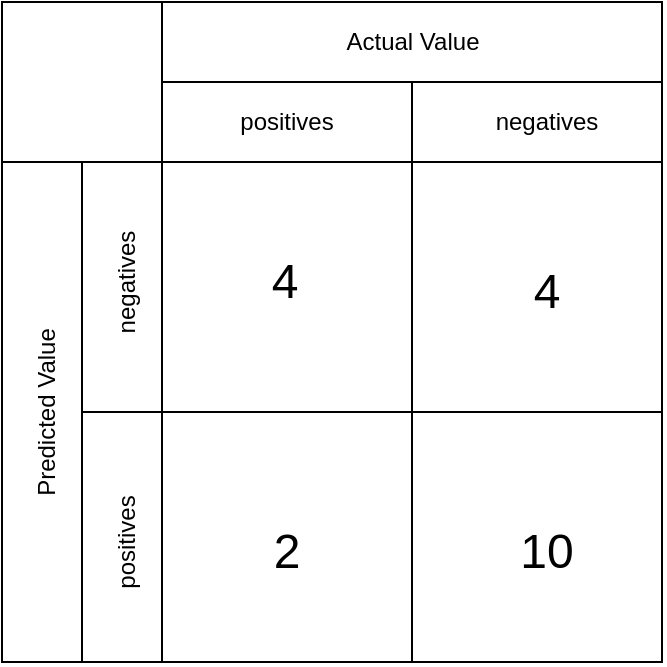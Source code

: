 <mxfile version="14.5.1" type="device"><diagram name="Page-1" id="90a13364-a465-7bf4-72fc-28e22215d7a0"><mxGraphModel dx="1011" dy="474" grid="1" gridSize="10" guides="1" tooltips="1" connect="1" arrows="1" fold="1" page="1" pageScale="1.5" pageWidth="1169" pageHeight="826" background="#ffffff" math="0" shadow="0"><root><mxCell id="0" style=";html=1;"/><mxCell id="1" style=";html=1;" parent="0"/><mxCell id="FkjZUjcKNyVIjZVQNshK-1" value="" style="rounded=0;whiteSpace=wrap;html=1;" vertex="1" parent="1"><mxGeometry x="320" y="240" width="250" height="250" as="geometry"/></mxCell><mxCell id="FkjZUjcKNyVIjZVQNshK-2" value="" style="rounded=0;whiteSpace=wrap;html=1;" vertex="1" parent="1"><mxGeometry x="240" y="160" width="330" height="80" as="geometry"/></mxCell><mxCell id="FkjZUjcKNyVIjZVQNshK-3" value="" style="rounded=0;whiteSpace=wrap;html=1;" vertex="1" parent="1"><mxGeometry x="240" y="240" width="80" height="250" as="geometry"/></mxCell><mxCell id="FkjZUjcKNyVIjZVQNshK-6" value="" style="endArrow=none;html=1;" edge="1" parent="1"><mxGeometry width="50" height="50" relative="1" as="geometry"><mxPoint x="320" y="240" as="sourcePoint"/><mxPoint x="320" y="160" as="targetPoint"/></mxGeometry></mxCell><mxCell id="FkjZUjcKNyVIjZVQNshK-7" value="" style="endArrow=none;html=1;exitX=1;exitY=0.5;exitDx=0;exitDy=0;" edge="1" parent="1" source="FkjZUjcKNyVIjZVQNshK-2"><mxGeometry width="50" height="50" relative="1" as="geometry"><mxPoint x="620" y="330" as="sourcePoint"/><mxPoint x="320" y="200" as="targetPoint"/></mxGeometry></mxCell><mxCell id="FkjZUjcKNyVIjZVQNshK-8" value="" style="endArrow=none;html=1;entryX=0.5;entryY=0;entryDx=0;entryDy=0;exitX=0.5;exitY=1;exitDx=0;exitDy=0;" edge="1" parent="1" source="FkjZUjcKNyVIjZVQNshK-3" target="FkjZUjcKNyVIjZVQNshK-3"><mxGeometry width="50" height="50" relative="1" as="geometry"><mxPoint x="620" y="330" as="sourcePoint"/><mxPoint x="670" y="280" as="targetPoint"/></mxGeometry></mxCell><mxCell id="FkjZUjcKNyVIjZVQNshK-9" value="" style="endArrow=none;html=1;exitX=0.5;exitY=0;exitDx=0;exitDy=0;entryX=0.5;entryY=1;entryDx=0;entryDy=0;" edge="1" parent="1" source="FkjZUjcKNyVIjZVQNshK-1" target="FkjZUjcKNyVIjZVQNshK-1"><mxGeometry width="50" height="50" relative="1" as="geometry"><mxPoint x="620" y="330" as="sourcePoint"/><mxPoint x="670" y="280" as="targetPoint"/></mxGeometry></mxCell><mxCell id="FkjZUjcKNyVIjZVQNshK-10" value="" style="endArrow=none;html=1;exitX=0;exitY=0.5;exitDx=0;exitDy=0;entryX=1;entryY=0.5;entryDx=0;entryDy=0;" edge="1" parent="1" source="FkjZUjcKNyVIjZVQNshK-1" target="FkjZUjcKNyVIjZVQNshK-1"><mxGeometry width="50" height="50" relative="1" as="geometry"><mxPoint x="620" y="330" as="sourcePoint"/><mxPoint x="670" y="280" as="targetPoint"/></mxGeometry></mxCell><mxCell id="FkjZUjcKNyVIjZVQNshK-11" value="Actual Value" style="text;html=1;strokeColor=none;fillColor=none;align=center;verticalAlign=middle;whiteSpace=wrap;rounded=0;" vertex="1" parent="1"><mxGeometry x="392.5" y="170" width="105" height="20" as="geometry"/></mxCell><mxCell id="FkjZUjcKNyVIjZVQNshK-12" value="positives" style="text;html=1;strokeColor=none;fillColor=none;align=center;verticalAlign=middle;whiteSpace=wrap;rounded=0;" vertex="1" parent="1"><mxGeometry x="330" y="210" width="105" height="20" as="geometry"/></mxCell><mxCell id="FkjZUjcKNyVIjZVQNshK-13" value="" style="endArrow=none;html=1;" edge="1" parent="1"><mxGeometry width="50" height="50" relative="1" as="geometry"><mxPoint x="445" y="240" as="sourcePoint"/><mxPoint x="445" y="200" as="targetPoint"/></mxGeometry></mxCell><mxCell id="FkjZUjcKNyVIjZVQNshK-16" value="" style="endArrow=none;html=1;exitX=0;exitY=0.5;exitDx=0;exitDy=0;" edge="1" parent="1" source="FkjZUjcKNyVIjZVQNshK-1"><mxGeometry width="50" height="50" relative="1" as="geometry"><mxPoint x="500" y="340" as="sourcePoint"/><mxPoint x="280" y="365" as="targetPoint"/></mxGeometry></mxCell><mxCell id="FkjZUjcKNyVIjZVQNshK-17" value="negatives" style="text;html=1;strokeColor=none;fillColor=none;align=center;verticalAlign=middle;whiteSpace=wrap;rounded=0;" vertex="1" parent="1"><mxGeometry x="460" y="210" width="105" height="20" as="geometry"/></mxCell><mxCell id="FkjZUjcKNyVIjZVQNshK-18" value="Predicted Value" style="text;html=1;strokeColor=none;fillColor=none;align=center;verticalAlign=middle;whiteSpace=wrap;rounded=0;rotation=-90;" vertex="1" parent="1"><mxGeometry x="210" y="355" width="105" height="20" as="geometry"/></mxCell><mxCell id="FkjZUjcKNyVIjZVQNshK-20" value="positives" style="text;html=1;strokeColor=none;fillColor=none;align=center;verticalAlign=middle;whiteSpace=wrap;rounded=0;rotation=-90;" vertex="1" parent="1"><mxGeometry x="250" y="420" width="105" height="20" as="geometry"/></mxCell><mxCell id="FkjZUjcKNyVIjZVQNshK-21" value="negatives" style="text;html=1;strokeColor=none;fillColor=none;align=center;verticalAlign=middle;whiteSpace=wrap;rounded=0;rotation=-90;" vertex="1" parent="1"><mxGeometry x="250" y="290" width="105" height="20" as="geometry"/></mxCell><mxCell id="FkjZUjcKNyVIjZVQNshK-22" value="&lt;font style=&quot;font-size: 24px&quot;&gt;4&lt;/font&gt;" style="text;html=1;strokeColor=none;fillColor=none;align=center;verticalAlign=middle;whiteSpace=wrap;rounded=0;" vertex="1" parent="1"><mxGeometry x="355" y="285" width="52.5" height="30" as="geometry"/></mxCell><mxCell id="FkjZUjcKNyVIjZVQNshK-23" value="&lt;font style=&quot;font-size: 24px&quot;&gt;4&lt;/font&gt;" style="text;html=1;strokeColor=none;fillColor=none;align=center;verticalAlign=middle;whiteSpace=wrap;rounded=0;" vertex="1" parent="1"><mxGeometry x="486.25" y="290" width="52.5" height="30" as="geometry"/></mxCell><mxCell id="FkjZUjcKNyVIjZVQNshK-24" value="&lt;font style=&quot;font-size: 24px&quot;&gt;2&lt;/font&gt;" style="text;html=1;strokeColor=none;fillColor=none;align=center;verticalAlign=middle;whiteSpace=wrap;rounded=0;" vertex="1" parent="1"><mxGeometry x="356.25" y="420" width="52.5" height="30" as="geometry"/></mxCell><mxCell id="FkjZUjcKNyVIjZVQNshK-25" value="&lt;font style=&quot;font-size: 24px&quot;&gt;10&lt;/font&gt;" style="text;html=1;strokeColor=none;fillColor=none;align=center;verticalAlign=middle;whiteSpace=wrap;rounded=0;" vertex="1" parent="1"><mxGeometry x="486.25" y="420" width="52.5" height="30" as="geometry"/></mxCell></root></mxGraphModel></diagram></mxfile>